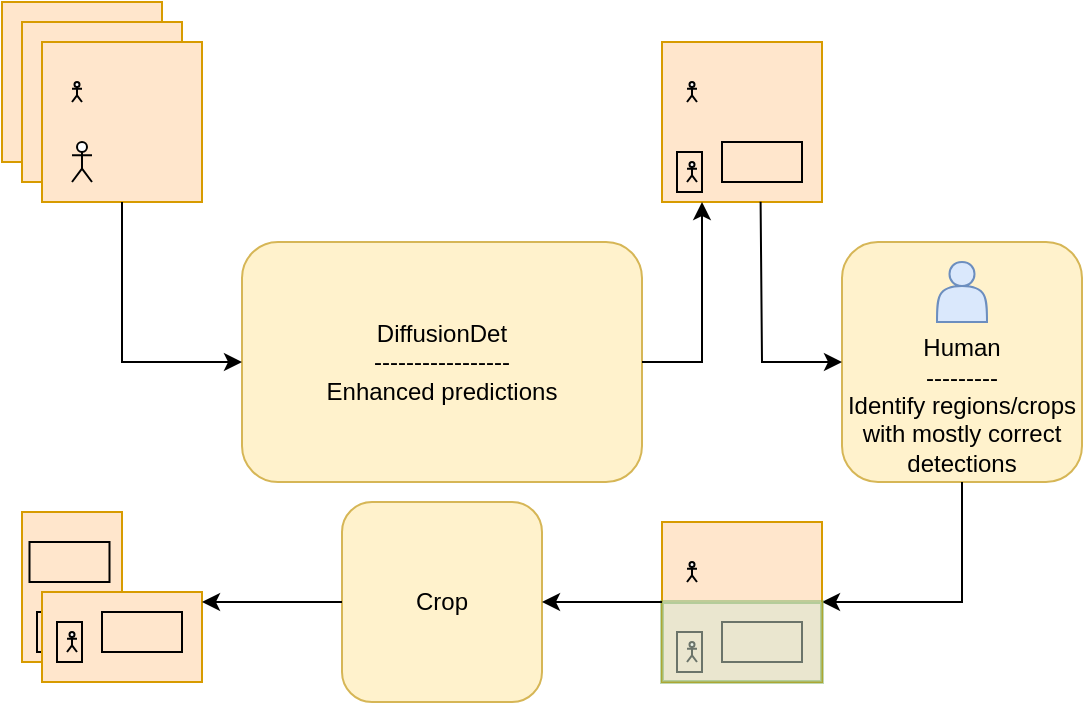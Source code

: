 <mxfile version="21.6.6" type="github">
  <diagram name="Page-1" id="I0pT1-4ORaF4-5iv4eMg">
    <mxGraphModel dx="1969" dy="749" grid="1" gridSize="10" guides="1" tooltips="1" connect="1" arrows="1" fold="1" page="1" pageScale="1" pageWidth="850" pageHeight="1100" math="0" shadow="0">
      <root>
        <mxCell id="0" />
        <mxCell id="1" parent="0" />
        <mxCell id="V3rKZuUOYUIkcFN3ZRUC-53" value="" style="shape=image;html=1;verticalAlign=top;verticalLabelPosition=bottom;labelBackgroundColor=#ffffff;imageAspect=0;aspect=fixed;image=https://cdn4.iconfinder.com/data/icons/transportation-190/1000/carrier_office_people_person_people_carrier_people_business_success-128.png" parent="1" vertex="1">
          <mxGeometry x="37.5" y="470" width="40" height="40" as="geometry" />
        </mxCell>
        <mxCell id="V3rKZuUOYUIkcFN3ZRUC-51" value="" style="rounded=0;whiteSpace=wrap;html=1;fillColor=#ffe6cc;strokeColor=#d79b00;" parent="1" vertex="1">
          <mxGeometry x="40" y="695" width="50" height="75" as="geometry" />
        </mxCell>
        <mxCell id="V3rKZuUOYUIkcFN3ZRUC-46" value="" style="shape=umlActor;verticalLabelPosition=bottom;verticalAlign=top;html=1;outlineConnect=0;" parent="1" vertex="1">
          <mxGeometry x="52.5" y="750" width="5" height="10" as="geometry" />
        </mxCell>
        <mxCell id="V3rKZuUOYUIkcFN3ZRUC-47" value="" style="shape=image;html=1;verticalAlign=top;verticalLabelPosition=bottom;labelBackgroundColor=#ffffff;imageAspect=0;aspect=fixed;image=https://cdn4.iconfinder.com/data/icons/transportation-190/1000/carrier_office_people_person_people_carrier_people_business_success-128.png" parent="1" vertex="1">
          <mxGeometry x="40" y="700" width="40" height="40" as="geometry" />
        </mxCell>
        <mxCell id="V3rKZuUOYUIkcFN3ZRUC-49" value="" style="rounded=0;whiteSpace=wrap;html=1;fillColor=none;" parent="1" vertex="1">
          <mxGeometry x="43.75" y="710" width="40" height="20" as="geometry" />
        </mxCell>
        <mxCell id="V3rKZuUOYUIkcFN3ZRUC-50" value="" style="rounded=0;whiteSpace=wrap;html=1;fillColor=none;" parent="1" vertex="1">
          <mxGeometry x="47.5" y="745" width="12.5" height="20" as="geometry" />
        </mxCell>
        <mxCell id="V3rKZuUOYUIkcFN3ZRUC-40" value="" style="rounded=0;whiteSpace=wrap;html=1;fillColor=#ffe6cc;strokeColor=#d79b00;" parent="1" vertex="1">
          <mxGeometry x="50" y="735" width="80" height="45" as="geometry" />
        </mxCell>
        <mxCell id="V3rKZuUOYUIkcFN3ZRUC-2" value="DiffusionDet&lt;br&gt;-----------------&lt;br&gt;Enhanced predictions" style="rounded=1;whiteSpace=wrap;html=1;fillColor=#fff2cc;strokeColor=#d6b656;" parent="1" vertex="1">
          <mxGeometry x="150" y="560" width="200" height="120" as="geometry" />
        </mxCell>
        <mxCell id="V3rKZuUOYUIkcFN3ZRUC-3" value="" style="whiteSpace=wrap;html=1;aspect=fixed;fillColor=#ffe6cc;strokeColor=#d79b00;gradientColor=none;fillStyle=auto;" parent="1" vertex="1">
          <mxGeometry x="30" y="440" width="80" height="80" as="geometry" />
        </mxCell>
        <mxCell id="V3rKZuUOYUIkcFN3ZRUC-4" value="" style="whiteSpace=wrap;html=1;aspect=fixed;fillColor=#ffe6cc;strokeColor=#d79b00;gradientColor=none;fillStyle=auto;" parent="1" vertex="1">
          <mxGeometry x="40" y="450" width="80" height="80" as="geometry" />
        </mxCell>
        <mxCell id="V3rKZuUOYUIkcFN3ZRUC-5" value="" style="whiteSpace=wrap;html=1;aspect=fixed;fillColor=#ffe6cc;strokeColor=#d79b00;gradientColor=none;fillStyle=auto;" parent="1" vertex="1">
          <mxGeometry x="50" y="460" width="80" height="80" as="geometry" />
        </mxCell>
        <mxCell id="V3rKZuUOYUIkcFN3ZRUC-6" value="" style="shape=umlActor;verticalLabelPosition=bottom;verticalAlign=top;html=1;outlineConnect=0;" parent="1" vertex="1">
          <mxGeometry x="65" y="510" width="10" height="20" as="geometry" />
        </mxCell>
        <mxCell id="V3rKZuUOYUIkcFN3ZRUC-9" value="" style="whiteSpace=wrap;html=1;aspect=fixed;fillColor=#ffe6cc;strokeColor=#d79b00;gradientColor=none;fillStyle=auto;" parent="1" vertex="1">
          <mxGeometry x="360" y="460" width="80" height="80" as="geometry" />
        </mxCell>
        <mxCell id="V3rKZuUOYUIkcFN3ZRUC-10" value="" style="shape=image;html=1;verticalAlign=top;verticalLabelPosition=bottom;labelBackgroundColor=#ffffff;imageAspect=0;aspect=fixed;image=https://cdn4.iconfinder.com/data/icons/transportation-190/1000/carrier_office_people_person_people_carrier_people_business_success-128.png" parent="1" vertex="1">
          <mxGeometry x="80" y="500" width="40" height="40" as="geometry" />
        </mxCell>
        <mxCell id="V3rKZuUOYUIkcFN3ZRUC-11" value="" style="shape=umlActor;verticalLabelPosition=bottom;verticalAlign=top;html=1;outlineConnect=0;" parent="1" vertex="1">
          <mxGeometry x="65" y="480" width="5" height="10" as="geometry" />
        </mxCell>
        <mxCell id="V3rKZuUOYUIkcFN3ZRUC-12" value="" style="endArrow=classic;html=1;rounded=0;exitX=0.25;exitY=1;exitDx=0;exitDy=0;entryX=0;entryY=0.5;entryDx=0;entryDy=0;" parent="1" source="V3rKZuUOYUIkcFN3ZRUC-10" target="V3rKZuUOYUIkcFN3ZRUC-2" edge="1">
          <mxGeometry width="50" height="50" relative="1" as="geometry">
            <mxPoint x="330" y="620" as="sourcePoint" />
            <mxPoint x="380" y="570" as="targetPoint" />
            <Array as="points">
              <mxPoint x="90" y="620" />
            </Array>
          </mxGeometry>
        </mxCell>
        <mxCell id="V3rKZuUOYUIkcFN3ZRUC-14" value="" style="shape=umlActor;verticalLabelPosition=bottom;verticalAlign=top;html=1;outlineConnect=0;" parent="1" vertex="1">
          <mxGeometry x="372.5" y="520" width="5" height="10" as="geometry" />
        </mxCell>
        <mxCell id="V3rKZuUOYUIkcFN3ZRUC-15" value="" style="shape=image;html=1;verticalAlign=top;verticalLabelPosition=bottom;labelBackgroundColor=#ffffff;imageAspect=0;aspect=fixed;image=https://cdn4.iconfinder.com/data/icons/transportation-190/1000/carrier_office_people_person_people_carrier_people_business_success-128.png" parent="1" vertex="1">
          <mxGeometry x="387.5" y="500" width="40" height="40" as="geometry" />
        </mxCell>
        <mxCell id="V3rKZuUOYUIkcFN3ZRUC-16" value="" style="shape=umlActor;verticalLabelPosition=bottom;verticalAlign=top;html=1;outlineConnect=0;" parent="1" vertex="1">
          <mxGeometry x="372.5" y="480" width="5" height="10" as="geometry" />
        </mxCell>
        <mxCell id="V3rKZuUOYUIkcFN3ZRUC-17" value="" style="endArrow=classic;html=1;rounded=0;exitX=1;exitY=0.5;exitDx=0;exitDy=0;entryX=0.25;entryY=1;entryDx=0;entryDy=0;" parent="1" source="V3rKZuUOYUIkcFN3ZRUC-2" target="V3rKZuUOYUIkcFN3ZRUC-9" edge="1">
          <mxGeometry width="50" height="50" relative="1" as="geometry">
            <mxPoint x="330" y="620" as="sourcePoint" />
            <mxPoint x="380" y="570" as="targetPoint" />
            <Array as="points">
              <mxPoint x="380" y="620" />
            </Array>
          </mxGeometry>
        </mxCell>
        <mxCell id="V3rKZuUOYUIkcFN3ZRUC-19" value="" style="rounded=0;whiteSpace=wrap;html=1;fillColor=none;" parent="1" vertex="1">
          <mxGeometry x="390" y="510" width="40" height="20" as="geometry" />
        </mxCell>
        <mxCell id="V3rKZuUOYUIkcFN3ZRUC-20" value="" style="rounded=0;whiteSpace=wrap;html=1;fillColor=none;" parent="1" vertex="1">
          <mxGeometry x="367.5" y="515" width="12.5" height="20" as="geometry" />
        </mxCell>
        <mxCell id="V3rKZuUOYUIkcFN3ZRUC-21" value="&lt;br&gt;&lt;br&gt;&lt;br&gt;Human&lt;br&gt;---------&lt;br&gt;Identify regions/crops with mostly correct detections" style="rounded=1;whiteSpace=wrap;html=1;fillColor=#fff2cc;strokeColor=#d6b656;" parent="1" vertex="1">
          <mxGeometry x="450" y="560" width="120" height="120" as="geometry" />
        </mxCell>
        <mxCell id="V3rKZuUOYUIkcFN3ZRUC-1" value="" style="shape=actor;whiteSpace=wrap;html=1;fillColor=#dae8fc;strokeColor=#6c8ebf;" parent="1" vertex="1">
          <mxGeometry x="497.5" y="570" width="25" height="30" as="geometry" />
        </mxCell>
        <mxCell id="V3rKZuUOYUIkcFN3ZRUC-22" value="" style="endArrow=classic;html=1;rounded=0;exitX=0.545;exitY=0.997;exitDx=0;exitDy=0;entryX=0;entryY=0.5;entryDx=0;entryDy=0;exitPerimeter=0;" parent="1" source="V3rKZuUOYUIkcFN3ZRUC-15" target="V3rKZuUOYUIkcFN3ZRUC-21" edge="1">
          <mxGeometry width="50" height="50" relative="1" as="geometry">
            <mxPoint x="360" y="630" as="sourcePoint" />
            <mxPoint x="390" y="550" as="targetPoint" />
            <Array as="points">
              <mxPoint x="410" y="620" />
            </Array>
          </mxGeometry>
        </mxCell>
        <mxCell id="V3rKZuUOYUIkcFN3ZRUC-24" value="" style="shape=umlActor;verticalLabelPosition=bottom;verticalAlign=top;html=1;outlineConnect=0;" parent="1" vertex="1">
          <mxGeometry x="62.5" y="755" width="5" height="10" as="geometry" />
        </mxCell>
        <mxCell id="V3rKZuUOYUIkcFN3ZRUC-25" value="" style="shape=image;html=1;verticalAlign=top;verticalLabelPosition=bottom;labelBackgroundColor=#ffffff;imageAspect=0;aspect=fixed;image=https://cdn4.iconfinder.com/data/icons/transportation-190/1000/carrier_office_people_person_people_carrier_people_business_success-128.png" parent="1" vertex="1">
          <mxGeometry x="77.5" y="735" width="40" height="40" as="geometry" />
        </mxCell>
        <mxCell id="V3rKZuUOYUIkcFN3ZRUC-27" value="" style="rounded=0;whiteSpace=wrap;html=1;fillColor=none;" parent="1" vertex="1">
          <mxGeometry x="80" y="745" width="40" height="20" as="geometry" />
        </mxCell>
        <mxCell id="V3rKZuUOYUIkcFN3ZRUC-28" value="" style="rounded=0;whiteSpace=wrap;html=1;fillColor=none;" parent="1" vertex="1">
          <mxGeometry x="57.5" y="750" width="12.5" height="20" as="geometry" />
        </mxCell>
        <mxCell id="V3rKZuUOYUIkcFN3ZRUC-29" value="" style="endArrow=classic;html=1;rounded=0;exitX=0.5;exitY=1;exitDx=0;exitDy=0;entryX=1;entryY=0;entryDx=0;entryDy=0;" parent="1" source="V3rKZuUOYUIkcFN3ZRUC-21" edge="1">
          <mxGeometry width="50" height="50" relative="1" as="geometry">
            <mxPoint x="550" y="620" as="sourcePoint" />
            <mxPoint x="440" y="740" as="targetPoint" />
            <Array as="points">
              <mxPoint x="510" y="740" />
            </Array>
          </mxGeometry>
        </mxCell>
        <mxCell id="V3rKZuUOYUIkcFN3ZRUC-33" value="" style="whiteSpace=wrap;html=1;aspect=fixed;fillColor=#ffe6cc;strokeColor=#d79b00;gradientColor=none;fillStyle=auto;" parent="1" vertex="1">
          <mxGeometry x="360" y="700" width="80" height="80" as="geometry" />
        </mxCell>
        <mxCell id="V3rKZuUOYUIkcFN3ZRUC-34" value="" style="shape=umlActor;verticalLabelPosition=bottom;verticalAlign=top;html=1;outlineConnect=0;" parent="1" vertex="1">
          <mxGeometry x="372.5" y="760" width="5" height="10" as="geometry" />
        </mxCell>
        <mxCell id="V3rKZuUOYUIkcFN3ZRUC-35" value="" style="shape=image;html=1;verticalAlign=top;verticalLabelPosition=bottom;labelBackgroundColor=#ffffff;imageAspect=0;aspect=fixed;image=https://cdn4.iconfinder.com/data/icons/transportation-190/1000/carrier_office_people_person_people_carrier_people_business_success-128.png" parent="1" vertex="1">
          <mxGeometry x="387.5" y="740" width="40" height="40" as="geometry" />
        </mxCell>
        <mxCell id="V3rKZuUOYUIkcFN3ZRUC-36" value="" style="shape=umlActor;verticalLabelPosition=bottom;verticalAlign=top;html=1;outlineConnect=0;" parent="1" vertex="1">
          <mxGeometry x="372.5" y="720" width="5" height="10" as="geometry" />
        </mxCell>
        <mxCell id="V3rKZuUOYUIkcFN3ZRUC-37" value="" style="rounded=0;whiteSpace=wrap;html=1;fillColor=none;" parent="1" vertex="1">
          <mxGeometry x="390" y="750" width="40" height="20" as="geometry" />
        </mxCell>
        <mxCell id="V3rKZuUOYUIkcFN3ZRUC-38" value="" style="rounded=0;whiteSpace=wrap;html=1;fillColor=none;" parent="1" vertex="1">
          <mxGeometry x="367.5" y="755" width="12.5" height="20" as="geometry" />
        </mxCell>
        <mxCell id="V3rKZuUOYUIkcFN3ZRUC-39" value="" style="rounded=0;whiteSpace=wrap;html=1;fillColor=#d5e8d4;strokeColor=#82b366;opacity=50;strokeWidth=2;" parent="1" vertex="1">
          <mxGeometry x="360" y="740" width="80" height="40" as="geometry" />
        </mxCell>
        <mxCell id="V3rKZuUOYUIkcFN3ZRUC-42" value="Crop" style="rounded=1;whiteSpace=wrap;html=1;fillColor=#fff2cc;strokeColor=#d6b656;" parent="1" vertex="1">
          <mxGeometry x="200" y="690" width="100" height="100" as="geometry" />
        </mxCell>
        <mxCell id="V3rKZuUOYUIkcFN3ZRUC-43" value="" style="endArrow=classic;html=1;rounded=0;exitX=0;exitY=0;exitDx=0;exitDy=0;entryX=1;entryY=0;entryDx=0;entryDy=0;" parent="1" source="V3rKZuUOYUIkcFN3ZRUC-39" edge="1">
          <mxGeometry width="50" height="50" relative="1" as="geometry">
            <mxPoint x="360" y="680" as="sourcePoint" />
            <mxPoint x="300" y="740" as="targetPoint" />
            <Array as="points">
              <mxPoint x="360" y="740" />
            </Array>
          </mxGeometry>
        </mxCell>
        <mxCell id="V3rKZuUOYUIkcFN3ZRUC-44" value="" style="endArrow=classic;html=1;rounded=0;exitX=0;exitY=0;exitDx=0;exitDy=0;entryX=1;entryY=0.111;entryDx=0;entryDy=0;entryPerimeter=0;" parent="1" edge="1" target="V3rKZuUOYUIkcFN3ZRUC-40">
          <mxGeometry width="50" height="50" relative="1" as="geometry">
            <mxPoint x="200" y="740" as="sourcePoint" />
            <mxPoint x="140" y="740" as="targetPoint" />
            <Array as="points">
              <mxPoint x="200" y="740" />
            </Array>
          </mxGeometry>
        </mxCell>
      </root>
    </mxGraphModel>
  </diagram>
</mxfile>
